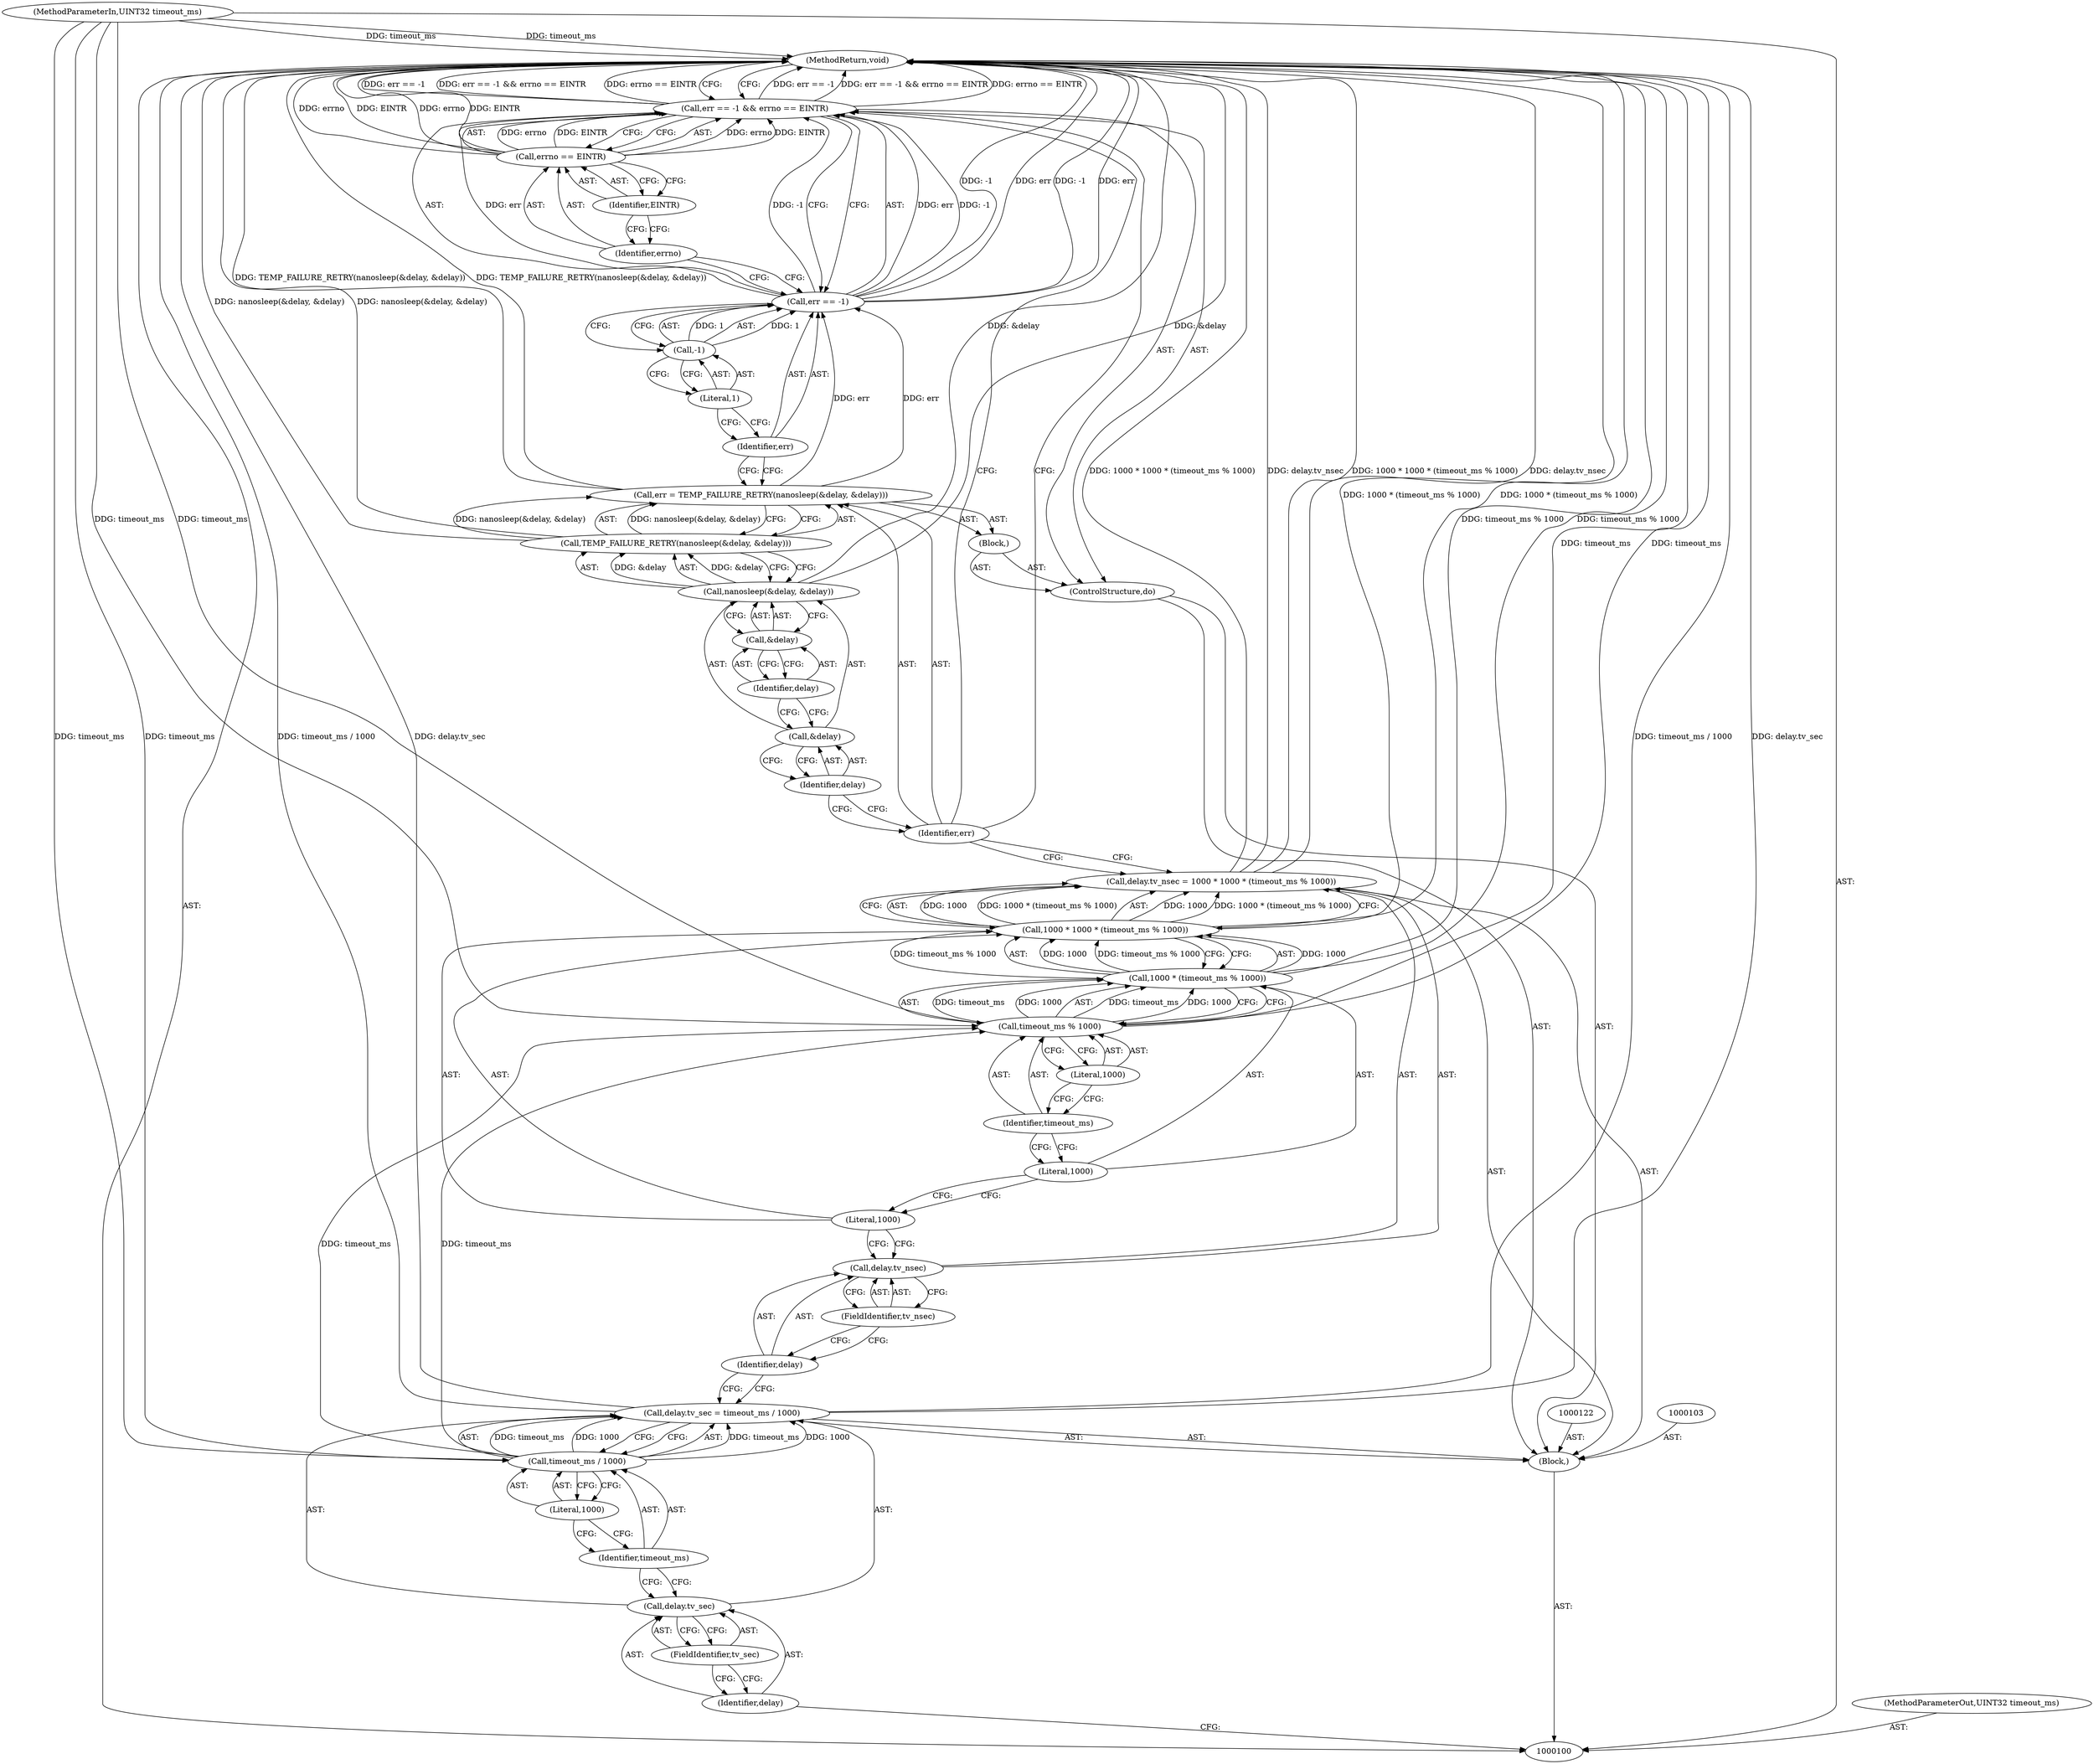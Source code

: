 digraph "0_Android_472271b153c5dc53c28beac55480a8d8434b2d5c_48" {
"1000141" [label="(MethodReturn,void)"];
"1000101" [label="(MethodParameterIn,UINT32 timeout_ms)"];
"1000200" [label="(MethodParameterOut,UINT32 timeout_ms)"];
"1000102" [label="(Block,)"];
"1000133" [label="(Call,err == -1 && errno == EINTR)"];
"1000134" [label="(Call,err == -1)"];
"1000135" [label="(Identifier,err)"];
"1000136" [label="(Call,-1)"];
"1000137" [label="(Literal,1)"];
"1000138" [label="(Call,errno == EINTR)"];
"1000139" [label="(Identifier,errno)"];
"1000140" [label="(Identifier,EINTR)"];
"1000108" [label="(Call,timeout_ms / 1000)"];
"1000109" [label="(Identifier,timeout_ms)"];
"1000104" [label="(Call,delay.tv_sec = timeout_ms / 1000)"];
"1000105" [label="(Call,delay.tv_sec)"];
"1000106" [label="(Identifier,delay)"];
"1000110" [label="(Literal,1000)"];
"1000107" [label="(FieldIdentifier,tv_sec)"];
"1000115" [label="(Call,1000 * 1000 * (timeout_ms % 1000))"];
"1000116" [label="(Literal,1000)"];
"1000111" [label="(Call,delay.tv_nsec = 1000 * 1000 * (timeout_ms % 1000))"];
"1000112" [label="(Call,delay.tv_nsec)"];
"1000113" [label="(Identifier,delay)"];
"1000117" [label="(Call,1000 * (timeout_ms % 1000))"];
"1000118" [label="(Literal,1000)"];
"1000119" [label="(Call,timeout_ms % 1000)"];
"1000120" [label="(Identifier,timeout_ms)"];
"1000121" [label="(Literal,1000)"];
"1000114" [label="(FieldIdentifier,tv_nsec)"];
"1000123" [label="(ControlStructure,do)"];
"1000124" [label="(Block,)"];
"1000127" [label="(Call,TEMP_FAILURE_RETRY(nanosleep(&delay, &delay)))"];
"1000128" [label="(Call,nanosleep(&delay, &delay))"];
"1000129" [label="(Call,&delay)"];
"1000125" [label="(Call,err = TEMP_FAILURE_RETRY(nanosleep(&delay, &delay)))"];
"1000126" [label="(Identifier,err)"];
"1000130" [label="(Identifier,delay)"];
"1000131" [label="(Call,&delay)"];
"1000132" [label="(Identifier,delay)"];
"1000141" -> "1000100"  [label="AST: "];
"1000141" -> "1000133"  [label="CFG: "];
"1000115" -> "1000141"  [label="DDG: 1000 * (timeout_ms % 1000)"];
"1000104" -> "1000141"  [label="DDG: timeout_ms / 1000"];
"1000104" -> "1000141"  [label="DDG: delay.tv_sec"];
"1000138" -> "1000141"  [label="DDG: errno"];
"1000138" -> "1000141"  [label="DDG: EINTR"];
"1000111" -> "1000141"  [label="DDG: 1000 * 1000 * (timeout_ms % 1000)"];
"1000111" -> "1000141"  [label="DDG: delay.tv_nsec"];
"1000125" -> "1000141"  [label="DDG: TEMP_FAILURE_RETRY(nanosleep(&delay, &delay))"];
"1000134" -> "1000141"  [label="DDG: -1"];
"1000134" -> "1000141"  [label="DDG: err"];
"1000117" -> "1000141"  [label="DDG: timeout_ms % 1000"];
"1000128" -> "1000141"  [label="DDG: &delay"];
"1000133" -> "1000141"  [label="DDG: err == -1"];
"1000133" -> "1000141"  [label="DDG: err == -1 && errno == EINTR"];
"1000133" -> "1000141"  [label="DDG: errno == EINTR"];
"1000101" -> "1000141"  [label="DDG: timeout_ms"];
"1000119" -> "1000141"  [label="DDG: timeout_ms"];
"1000127" -> "1000141"  [label="DDG: nanosleep(&delay, &delay)"];
"1000101" -> "1000100"  [label="AST: "];
"1000101" -> "1000141"  [label="DDG: timeout_ms"];
"1000101" -> "1000108"  [label="DDG: timeout_ms"];
"1000101" -> "1000119"  [label="DDG: timeout_ms"];
"1000200" -> "1000100"  [label="AST: "];
"1000102" -> "1000100"  [label="AST: "];
"1000103" -> "1000102"  [label="AST: "];
"1000104" -> "1000102"  [label="AST: "];
"1000111" -> "1000102"  [label="AST: "];
"1000122" -> "1000102"  [label="AST: "];
"1000123" -> "1000102"  [label="AST: "];
"1000133" -> "1000123"  [label="AST: "];
"1000133" -> "1000134"  [label="CFG: "];
"1000133" -> "1000138"  [label="CFG: "];
"1000134" -> "1000133"  [label="AST: "];
"1000138" -> "1000133"  [label="AST: "];
"1000126" -> "1000133"  [label="CFG: "];
"1000141" -> "1000133"  [label="CFG: "];
"1000133" -> "1000141"  [label="DDG: err == -1"];
"1000133" -> "1000141"  [label="DDG: err == -1 && errno == EINTR"];
"1000133" -> "1000141"  [label="DDG: errno == EINTR"];
"1000134" -> "1000133"  [label="DDG: err"];
"1000134" -> "1000133"  [label="DDG: -1"];
"1000138" -> "1000133"  [label="DDG: errno"];
"1000138" -> "1000133"  [label="DDG: EINTR"];
"1000134" -> "1000133"  [label="AST: "];
"1000134" -> "1000136"  [label="CFG: "];
"1000135" -> "1000134"  [label="AST: "];
"1000136" -> "1000134"  [label="AST: "];
"1000139" -> "1000134"  [label="CFG: "];
"1000133" -> "1000134"  [label="CFG: "];
"1000134" -> "1000141"  [label="DDG: -1"];
"1000134" -> "1000141"  [label="DDG: err"];
"1000134" -> "1000133"  [label="DDG: err"];
"1000134" -> "1000133"  [label="DDG: -1"];
"1000125" -> "1000134"  [label="DDG: err"];
"1000136" -> "1000134"  [label="DDG: 1"];
"1000135" -> "1000134"  [label="AST: "];
"1000135" -> "1000125"  [label="CFG: "];
"1000137" -> "1000135"  [label="CFG: "];
"1000136" -> "1000134"  [label="AST: "];
"1000136" -> "1000137"  [label="CFG: "];
"1000137" -> "1000136"  [label="AST: "];
"1000134" -> "1000136"  [label="CFG: "];
"1000136" -> "1000134"  [label="DDG: 1"];
"1000137" -> "1000136"  [label="AST: "];
"1000137" -> "1000135"  [label="CFG: "];
"1000136" -> "1000137"  [label="CFG: "];
"1000138" -> "1000133"  [label="AST: "];
"1000138" -> "1000140"  [label="CFG: "];
"1000139" -> "1000138"  [label="AST: "];
"1000140" -> "1000138"  [label="AST: "];
"1000133" -> "1000138"  [label="CFG: "];
"1000138" -> "1000141"  [label="DDG: errno"];
"1000138" -> "1000141"  [label="DDG: EINTR"];
"1000138" -> "1000133"  [label="DDG: errno"];
"1000138" -> "1000133"  [label="DDG: EINTR"];
"1000139" -> "1000138"  [label="AST: "];
"1000139" -> "1000134"  [label="CFG: "];
"1000140" -> "1000139"  [label="CFG: "];
"1000140" -> "1000138"  [label="AST: "];
"1000140" -> "1000139"  [label="CFG: "];
"1000138" -> "1000140"  [label="CFG: "];
"1000108" -> "1000104"  [label="AST: "];
"1000108" -> "1000110"  [label="CFG: "];
"1000109" -> "1000108"  [label="AST: "];
"1000110" -> "1000108"  [label="AST: "];
"1000104" -> "1000108"  [label="CFG: "];
"1000108" -> "1000104"  [label="DDG: timeout_ms"];
"1000108" -> "1000104"  [label="DDG: 1000"];
"1000101" -> "1000108"  [label="DDG: timeout_ms"];
"1000108" -> "1000119"  [label="DDG: timeout_ms"];
"1000109" -> "1000108"  [label="AST: "];
"1000109" -> "1000105"  [label="CFG: "];
"1000110" -> "1000109"  [label="CFG: "];
"1000104" -> "1000102"  [label="AST: "];
"1000104" -> "1000108"  [label="CFG: "];
"1000105" -> "1000104"  [label="AST: "];
"1000108" -> "1000104"  [label="AST: "];
"1000113" -> "1000104"  [label="CFG: "];
"1000104" -> "1000141"  [label="DDG: timeout_ms / 1000"];
"1000104" -> "1000141"  [label="DDG: delay.tv_sec"];
"1000108" -> "1000104"  [label="DDG: timeout_ms"];
"1000108" -> "1000104"  [label="DDG: 1000"];
"1000105" -> "1000104"  [label="AST: "];
"1000105" -> "1000107"  [label="CFG: "];
"1000106" -> "1000105"  [label="AST: "];
"1000107" -> "1000105"  [label="AST: "];
"1000109" -> "1000105"  [label="CFG: "];
"1000106" -> "1000105"  [label="AST: "];
"1000106" -> "1000100"  [label="CFG: "];
"1000107" -> "1000106"  [label="CFG: "];
"1000110" -> "1000108"  [label="AST: "];
"1000110" -> "1000109"  [label="CFG: "];
"1000108" -> "1000110"  [label="CFG: "];
"1000107" -> "1000105"  [label="AST: "];
"1000107" -> "1000106"  [label="CFG: "];
"1000105" -> "1000107"  [label="CFG: "];
"1000115" -> "1000111"  [label="AST: "];
"1000115" -> "1000117"  [label="CFG: "];
"1000116" -> "1000115"  [label="AST: "];
"1000117" -> "1000115"  [label="AST: "];
"1000111" -> "1000115"  [label="CFG: "];
"1000115" -> "1000141"  [label="DDG: 1000 * (timeout_ms % 1000)"];
"1000115" -> "1000111"  [label="DDG: 1000"];
"1000115" -> "1000111"  [label="DDG: 1000 * (timeout_ms % 1000)"];
"1000117" -> "1000115"  [label="DDG: 1000"];
"1000117" -> "1000115"  [label="DDG: timeout_ms % 1000"];
"1000116" -> "1000115"  [label="AST: "];
"1000116" -> "1000112"  [label="CFG: "];
"1000118" -> "1000116"  [label="CFG: "];
"1000111" -> "1000102"  [label="AST: "];
"1000111" -> "1000115"  [label="CFG: "];
"1000112" -> "1000111"  [label="AST: "];
"1000115" -> "1000111"  [label="AST: "];
"1000126" -> "1000111"  [label="CFG: "];
"1000111" -> "1000141"  [label="DDG: 1000 * 1000 * (timeout_ms % 1000)"];
"1000111" -> "1000141"  [label="DDG: delay.tv_nsec"];
"1000115" -> "1000111"  [label="DDG: 1000"];
"1000115" -> "1000111"  [label="DDG: 1000 * (timeout_ms % 1000)"];
"1000112" -> "1000111"  [label="AST: "];
"1000112" -> "1000114"  [label="CFG: "];
"1000113" -> "1000112"  [label="AST: "];
"1000114" -> "1000112"  [label="AST: "];
"1000116" -> "1000112"  [label="CFG: "];
"1000113" -> "1000112"  [label="AST: "];
"1000113" -> "1000104"  [label="CFG: "];
"1000114" -> "1000113"  [label="CFG: "];
"1000117" -> "1000115"  [label="AST: "];
"1000117" -> "1000119"  [label="CFG: "];
"1000118" -> "1000117"  [label="AST: "];
"1000119" -> "1000117"  [label="AST: "];
"1000115" -> "1000117"  [label="CFG: "];
"1000117" -> "1000141"  [label="DDG: timeout_ms % 1000"];
"1000117" -> "1000115"  [label="DDG: 1000"];
"1000117" -> "1000115"  [label="DDG: timeout_ms % 1000"];
"1000119" -> "1000117"  [label="DDG: timeout_ms"];
"1000119" -> "1000117"  [label="DDG: 1000"];
"1000118" -> "1000117"  [label="AST: "];
"1000118" -> "1000116"  [label="CFG: "];
"1000120" -> "1000118"  [label="CFG: "];
"1000119" -> "1000117"  [label="AST: "];
"1000119" -> "1000121"  [label="CFG: "];
"1000120" -> "1000119"  [label="AST: "];
"1000121" -> "1000119"  [label="AST: "];
"1000117" -> "1000119"  [label="CFG: "];
"1000119" -> "1000141"  [label="DDG: timeout_ms"];
"1000119" -> "1000117"  [label="DDG: timeout_ms"];
"1000119" -> "1000117"  [label="DDG: 1000"];
"1000108" -> "1000119"  [label="DDG: timeout_ms"];
"1000101" -> "1000119"  [label="DDG: timeout_ms"];
"1000120" -> "1000119"  [label="AST: "];
"1000120" -> "1000118"  [label="CFG: "];
"1000121" -> "1000120"  [label="CFG: "];
"1000121" -> "1000119"  [label="AST: "];
"1000121" -> "1000120"  [label="CFG: "];
"1000119" -> "1000121"  [label="CFG: "];
"1000114" -> "1000112"  [label="AST: "];
"1000114" -> "1000113"  [label="CFG: "];
"1000112" -> "1000114"  [label="CFG: "];
"1000123" -> "1000102"  [label="AST: "];
"1000124" -> "1000123"  [label="AST: "];
"1000133" -> "1000123"  [label="AST: "];
"1000124" -> "1000123"  [label="AST: "];
"1000125" -> "1000124"  [label="AST: "];
"1000127" -> "1000125"  [label="AST: "];
"1000127" -> "1000128"  [label="CFG: "];
"1000128" -> "1000127"  [label="AST: "];
"1000125" -> "1000127"  [label="CFG: "];
"1000127" -> "1000141"  [label="DDG: nanosleep(&delay, &delay)"];
"1000127" -> "1000125"  [label="DDG: nanosleep(&delay, &delay)"];
"1000128" -> "1000127"  [label="DDG: &delay"];
"1000128" -> "1000127"  [label="AST: "];
"1000128" -> "1000131"  [label="CFG: "];
"1000129" -> "1000128"  [label="AST: "];
"1000131" -> "1000128"  [label="AST: "];
"1000127" -> "1000128"  [label="CFG: "];
"1000128" -> "1000141"  [label="DDG: &delay"];
"1000128" -> "1000127"  [label="DDG: &delay"];
"1000129" -> "1000128"  [label="AST: "];
"1000129" -> "1000130"  [label="CFG: "];
"1000130" -> "1000129"  [label="AST: "];
"1000132" -> "1000129"  [label="CFG: "];
"1000125" -> "1000124"  [label="AST: "];
"1000125" -> "1000127"  [label="CFG: "];
"1000126" -> "1000125"  [label="AST: "];
"1000127" -> "1000125"  [label="AST: "];
"1000135" -> "1000125"  [label="CFG: "];
"1000125" -> "1000141"  [label="DDG: TEMP_FAILURE_RETRY(nanosleep(&delay, &delay))"];
"1000127" -> "1000125"  [label="DDG: nanosleep(&delay, &delay)"];
"1000125" -> "1000134"  [label="DDG: err"];
"1000126" -> "1000125"  [label="AST: "];
"1000126" -> "1000133"  [label="CFG: "];
"1000126" -> "1000111"  [label="CFG: "];
"1000130" -> "1000126"  [label="CFG: "];
"1000130" -> "1000129"  [label="AST: "];
"1000130" -> "1000126"  [label="CFG: "];
"1000129" -> "1000130"  [label="CFG: "];
"1000131" -> "1000128"  [label="AST: "];
"1000131" -> "1000132"  [label="CFG: "];
"1000132" -> "1000131"  [label="AST: "];
"1000128" -> "1000131"  [label="CFG: "];
"1000132" -> "1000131"  [label="AST: "];
"1000132" -> "1000129"  [label="CFG: "];
"1000131" -> "1000132"  [label="CFG: "];
}
